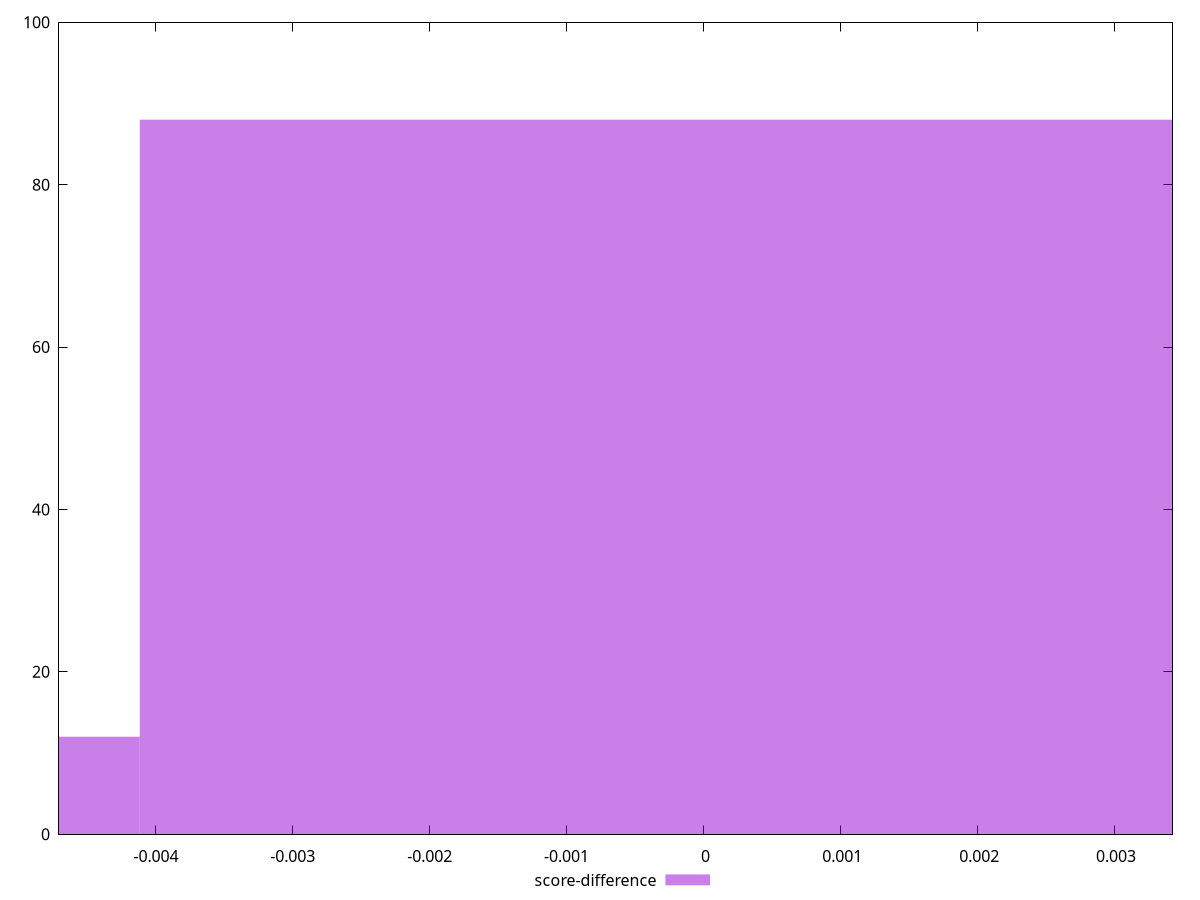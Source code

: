 reset

$scoreDifference <<EOF
0 88
-0.008237426110964903 12
EOF

set key outside below
set boxwidth 0.008237426110964903
set xrange [-0.004708509994889476:0.0034273074218349464]
set yrange [0:100]
set trange [0:100]
set style fill transparent solid 0.5 noborder
set terminal svg size 640, 490 enhanced background rgb 'white'
set output "report_00008_2021-01-22T20:58:29.167/interactive/samples/pages+cached+noadtech/score-difference/histogram.svg"

plot $scoreDifference title "score-difference" with boxes

reset

